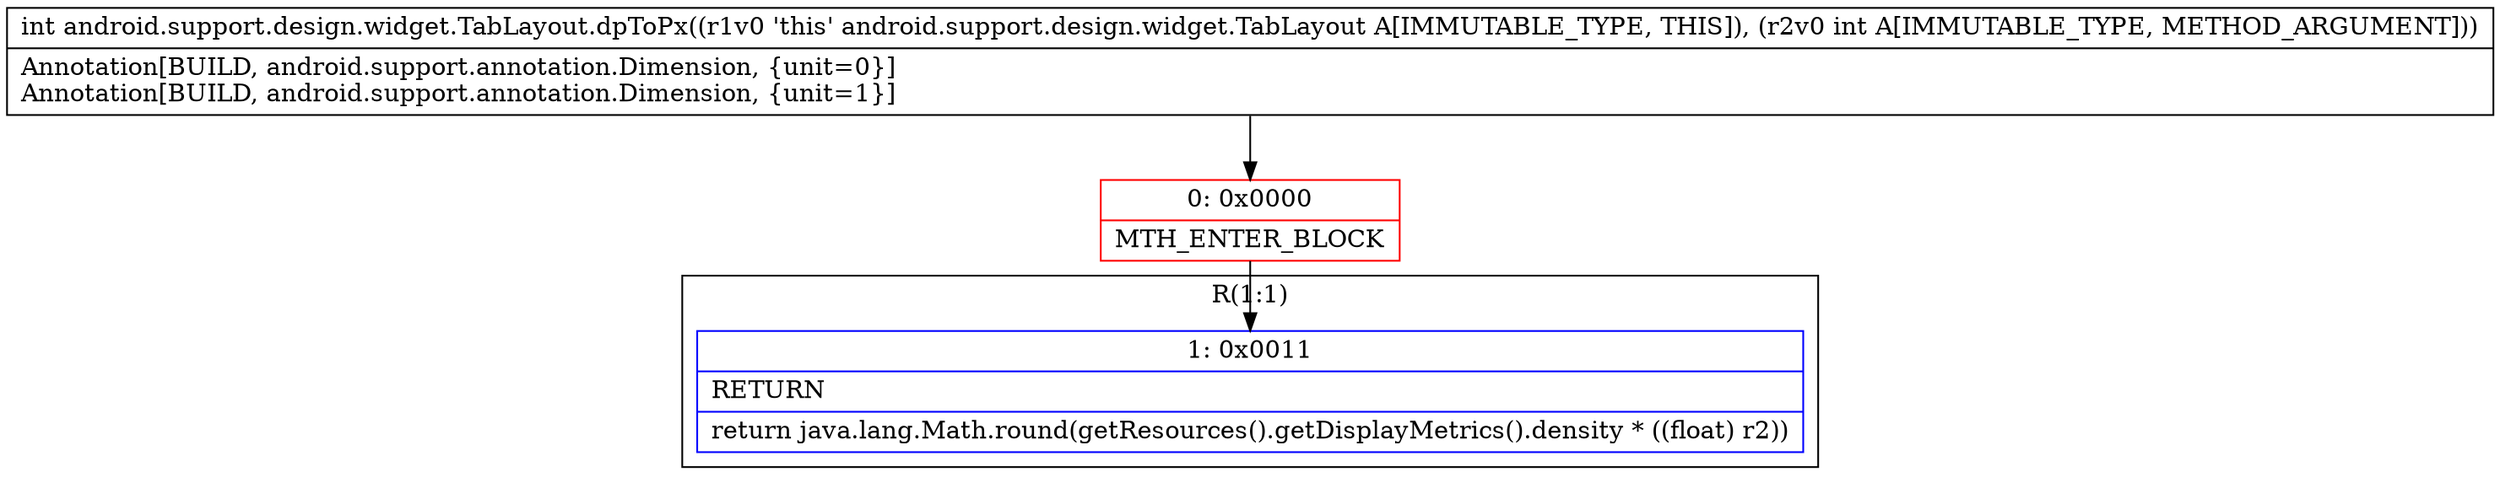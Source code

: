 digraph "CFG forandroid.support.design.widget.TabLayout.dpToPx(I)I" {
subgraph cluster_Region_1631074332 {
label = "R(1:1)";
node [shape=record,color=blue];
Node_1 [shape=record,label="{1\:\ 0x0011|RETURN\l|return java.lang.Math.round(getResources().getDisplayMetrics().density * ((float) r2))\l}"];
}
Node_0 [shape=record,color=red,label="{0\:\ 0x0000|MTH_ENTER_BLOCK\l}"];
MethodNode[shape=record,label="{int android.support.design.widget.TabLayout.dpToPx((r1v0 'this' android.support.design.widget.TabLayout A[IMMUTABLE_TYPE, THIS]), (r2v0 int A[IMMUTABLE_TYPE, METHOD_ARGUMENT]))  | Annotation[BUILD, android.support.annotation.Dimension, \{unit=0\}]\lAnnotation[BUILD, android.support.annotation.Dimension, \{unit=1\}]\l}"];
MethodNode -> Node_0;
Node_0 -> Node_1;
}

